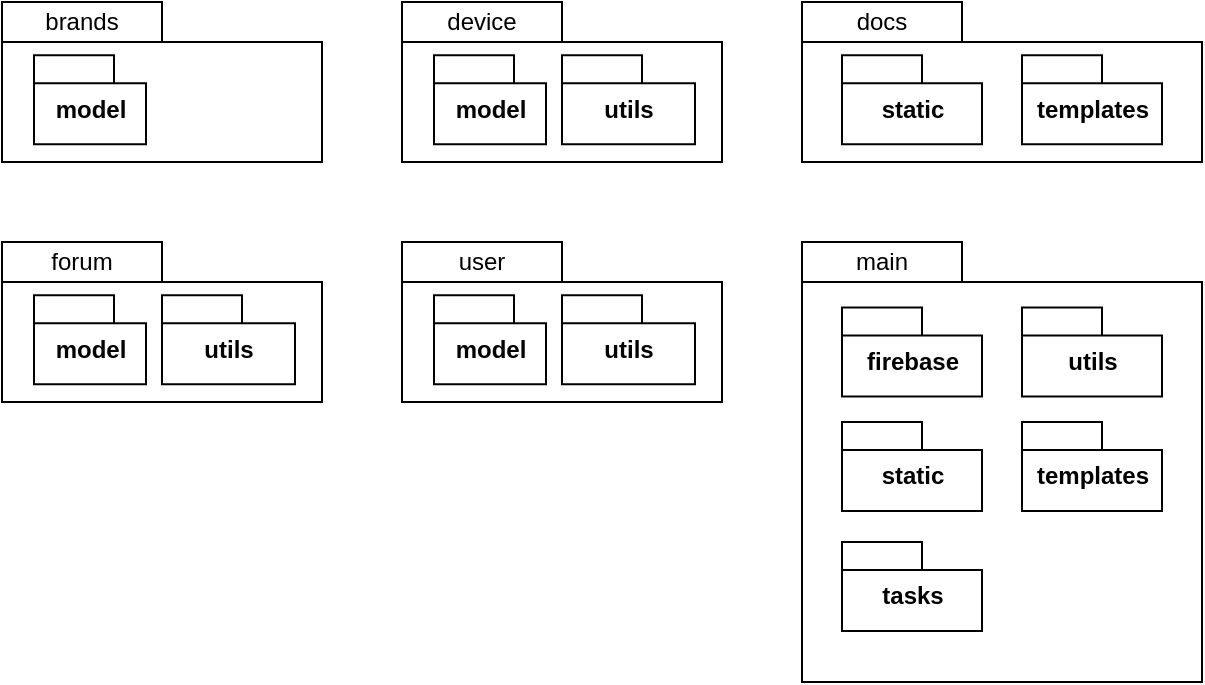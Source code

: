 <mxfile version="20.6.0" type="device"><diagram id="YDAaZrlR3csRMR1KtcgE" name="Strona-1"><mxGraphModel dx="1363" dy="731" grid="1" gridSize="10" guides="1" tooltips="1" connect="1" arrows="1" fold="1" page="1" pageScale="1" pageWidth="1169" pageHeight="827" math="0" shadow="0"><root><mxCell id="0"/><mxCell id="1" parent="0"/><mxCell id="o_2KPuF0xjNODVuMvYSn-5" value="" style="group" vertex="1" connectable="0" parent="1"><mxGeometry x="80" y="280" width="160" height="80" as="geometry"/></mxCell><mxCell id="o_2KPuF0xjNODVuMvYSn-1" value="" style="shape=folder;fontStyle=1;spacingTop=10;tabWidth=80;tabHeight=20;tabPosition=left;html=1;" vertex="1" parent="o_2KPuF0xjNODVuMvYSn-5"><mxGeometry width="160" height="80" as="geometry"/></mxCell><mxCell id="o_2KPuF0xjNODVuMvYSn-2" value="brands" style="rounded=0;whiteSpace=wrap;html=1;" vertex="1" parent="o_2KPuF0xjNODVuMvYSn-5"><mxGeometry width="80" height="20" as="geometry"/></mxCell><mxCell id="o_2KPuF0xjNODVuMvYSn-3" value="model" style="shape=folder;fontStyle=1;spacingTop=10;tabWidth=40;tabHeight=14;tabPosition=left;html=1;" vertex="1" parent="o_2KPuF0xjNODVuMvYSn-5"><mxGeometry x="16" y="26.667" width="56" height="44.444" as="geometry"/></mxCell><mxCell id="o_2KPuF0xjNODVuMvYSn-11" value="" style="group" vertex="1" connectable="0" parent="1"><mxGeometry x="480" y="280" width="200" height="80" as="geometry"/></mxCell><mxCell id="o_2KPuF0xjNODVuMvYSn-12" value="" style="shape=folder;fontStyle=1;spacingTop=10;tabWidth=80;tabHeight=20;tabPosition=left;html=1;" vertex="1" parent="o_2KPuF0xjNODVuMvYSn-11"><mxGeometry width="200" height="80" as="geometry"/></mxCell><mxCell id="o_2KPuF0xjNODVuMvYSn-13" value="docs" style="rounded=0;whiteSpace=wrap;html=1;" vertex="1" parent="o_2KPuF0xjNODVuMvYSn-11"><mxGeometry width="80" height="20" as="geometry"/></mxCell><mxCell id="o_2KPuF0xjNODVuMvYSn-14" value="static" style="shape=folder;fontStyle=1;spacingTop=10;tabWidth=40;tabHeight=14;tabPosition=left;html=1;" vertex="1" parent="o_2KPuF0xjNODVuMvYSn-11"><mxGeometry x="20" y="26.667" width="70" height="44.444" as="geometry"/></mxCell><mxCell id="o_2KPuF0xjNODVuMvYSn-15" value="templates" style="shape=folder;fontStyle=1;spacingTop=10;tabWidth=40;tabHeight=14;tabPosition=left;html=1;" vertex="1" parent="o_2KPuF0xjNODVuMvYSn-11"><mxGeometry x="110" y="26.667" width="70" height="44.444" as="geometry"/></mxCell><mxCell id="o_2KPuF0xjNODVuMvYSn-27" value="" style="group" vertex="1" connectable="0" parent="1"><mxGeometry x="480" y="400" width="200" height="220" as="geometry"/></mxCell><mxCell id="o_2KPuF0xjNODVuMvYSn-28" value="" style="shape=folder;fontStyle=1;spacingTop=10;tabWidth=80;tabHeight=20;tabPosition=left;html=1;" vertex="1" parent="o_2KPuF0xjNODVuMvYSn-27"><mxGeometry width="200" height="220" as="geometry"/></mxCell><mxCell id="o_2KPuF0xjNODVuMvYSn-29" value="main" style="rounded=0;whiteSpace=wrap;html=1;" vertex="1" parent="o_2KPuF0xjNODVuMvYSn-27"><mxGeometry width="80" height="20" as="geometry"/></mxCell><mxCell id="o_2KPuF0xjNODVuMvYSn-32" value="static" style="shape=folder;fontStyle=1;spacingTop=10;tabWidth=40;tabHeight=14;tabPosition=left;html=1;" vertex="1" parent="o_2KPuF0xjNODVuMvYSn-27"><mxGeometry x="20" y="89.997" width="70" height="44.444" as="geometry"/></mxCell><mxCell id="o_2KPuF0xjNODVuMvYSn-33" value="templates" style="shape=folder;fontStyle=1;spacingTop=10;tabWidth=40;tabHeight=14;tabPosition=left;html=1;" vertex="1" parent="o_2KPuF0xjNODVuMvYSn-27"><mxGeometry x="110" y="89.997" width="70" height="44.444" as="geometry"/></mxCell><mxCell id="o_2KPuF0xjNODVuMvYSn-34" value="firebase" style="shape=folder;fontStyle=1;spacingTop=10;tabWidth=40;tabHeight=14;tabPosition=left;html=1;" vertex="1" parent="o_2KPuF0xjNODVuMvYSn-27"><mxGeometry x="20" y="32.777" width="70" height="44.444" as="geometry"/></mxCell><mxCell id="o_2KPuF0xjNODVuMvYSn-35" value="utils" style="shape=folder;fontStyle=1;spacingTop=10;tabWidth=40;tabHeight=14;tabPosition=left;html=1;" vertex="1" parent="o_2KPuF0xjNODVuMvYSn-27"><mxGeometry x="110" y="32.777" width="70" height="44.444" as="geometry"/></mxCell><mxCell id="o_2KPuF0xjNODVuMvYSn-36" value="tasks" style="shape=folder;fontStyle=1;spacingTop=10;tabWidth=40;tabHeight=14;tabPosition=left;html=1;" vertex="1" parent="o_2KPuF0xjNODVuMvYSn-27"><mxGeometry x="20" y="149.997" width="70" height="44.444" as="geometry"/></mxCell><mxCell id="o_2KPuF0xjNODVuMvYSn-37" value="" style="group" vertex="1" connectable="0" parent="1"><mxGeometry x="80" y="400" width="160" height="80" as="geometry"/></mxCell><mxCell id="o_2KPuF0xjNODVuMvYSn-38" value="" style="shape=folder;fontStyle=1;spacingTop=10;tabWidth=80;tabHeight=20;tabPosition=left;html=1;" vertex="1" parent="o_2KPuF0xjNODVuMvYSn-37"><mxGeometry width="160" height="80" as="geometry"/></mxCell><mxCell id="o_2KPuF0xjNODVuMvYSn-39" value="forum&lt;br&gt;" style="rounded=0;whiteSpace=wrap;html=1;" vertex="1" parent="o_2KPuF0xjNODVuMvYSn-37"><mxGeometry width="80" height="20" as="geometry"/></mxCell><mxCell id="o_2KPuF0xjNODVuMvYSn-40" value="model" style="shape=folder;fontStyle=1;spacingTop=10;tabWidth=40;tabHeight=14;tabPosition=left;html=1;" vertex="1" parent="o_2KPuF0xjNODVuMvYSn-37"><mxGeometry x="16" y="26.667" width="56" height="44.444" as="geometry"/></mxCell><mxCell id="o_2KPuF0xjNODVuMvYSn-20" value="utils" style="shape=folder;fontStyle=1;spacingTop=10;tabWidth=40;tabHeight=14;tabPosition=left;html=1;" vertex="1" parent="o_2KPuF0xjNODVuMvYSn-37"><mxGeometry x="80" y="26.667" width="66.5" height="44.444" as="geometry"/></mxCell><mxCell id="o_2KPuF0xjNODVuMvYSn-41" value="" style="group" vertex="1" connectable="0" parent="1"><mxGeometry x="280" y="280" width="160" height="80" as="geometry"/></mxCell><mxCell id="o_2KPuF0xjNODVuMvYSn-42" value="" style="shape=folder;fontStyle=1;spacingTop=10;tabWidth=80;tabHeight=20;tabPosition=left;html=1;" vertex="1" parent="o_2KPuF0xjNODVuMvYSn-41"><mxGeometry width="160" height="80" as="geometry"/></mxCell><mxCell id="o_2KPuF0xjNODVuMvYSn-43" value="device" style="rounded=0;whiteSpace=wrap;html=1;" vertex="1" parent="o_2KPuF0xjNODVuMvYSn-41"><mxGeometry width="80" height="20" as="geometry"/></mxCell><mxCell id="o_2KPuF0xjNODVuMvYSn-44" value="model" style="shape=folder;fontStyle=1;spacingTop=10;tabWidth=40;tabHeight=14;tabPosition=left;html=1;" vertex="1" parent="o_2KPuF0xjNODVuMvYSn-41"><mxGeometry x="16" y="26.667" width="56" height="44.444" as="geometry"/></mxCell><mxCell id="o_2KPuF0xjNODVuMvYSn-45" value="utils" style="shape=folder;fontStyle=1;spacingTop=10;tabWidth=40;tabHeight=14;tabPosition=left;html=1;" vertex="1" parent="o_2KPuF0xjNODVuMvYSn-41"><mxGeometry x="80" y="26.667" width="66.5" height="44.444" as="geometry"/></mxCell><mxCell id="o_2KPuF0xjNODVuMvYSn-46" value="" style="group" vertex="1" connectable="0" parent="1"><mxGeometry x="280" y="400" width="160" height="80" as="geometry"/></mxCell><mxCell id="o_2KPuF0xjNODVuMvYSn-47" value="" style="shape=folder;fontStyle=1;spacingTop=10;tabWidth=80;tabHeight=20;tabPosition=left;html=1;" vertex="1" parent="o_2KPuF0xjNODVuMvYSn-46"><mxGeometry width="160" height="80" as="geometry"/></mxCell><mxCell id="o_2KPuF0xjNODVuMvYSn-48" value="user" style="rounded=0;whiteSpace=wrap;html=1;" vertex="1" parent="o_2KPuF0xjNODVuMvYSn-46"><mxGeometry width="80" height="20" as="geometry"/></mxCell><mxCell id="o_2KPuF0xjNODVuMvYSn-49" value="model" style="shape=folder;fontStyle=1;spacingTop=10;tabWidth=40;tabHeight=14;tabPosition=left;html=1;" vertex="1" parent="o_2KPuF0xjNODVuMvYSn-46"><mxGeometry x="16" y="26.667" width="56" height="44.444" as="geometry"/></mxCell><mxCell id="o_2KPuF0xjNODVuMvYSn-50" value="utils" style="shape=folder;fontStyle=1;spacingTop=10;tabWidth=40;tabHeight=14;tabPosition=left;html=1;" vertex="1" parent="o_2KPuF0xjNODVuMvYSn-46"><mxGeometry x="80" y="26.667" width="66.5" height="44.444" as="geometry"/></mxCell></root></mxGraphModel></diagram></mxfile>